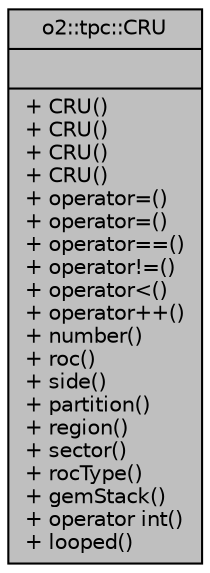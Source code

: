 digraph "o2::tpc::CRU"
{
 // INTERACTIVE_SVG=YES
  bgcolor="transparent";
  edge [fontname="Helvetica",fontsize="10",labelfontname="Helvetica",labelfontsize="10"];
  node [fontname="Helvetica",fontsize="10",shape=record];
  Node1 [label="{o2::tpc::CRU\n||+ CRU()\l+ CRU()\l+ CRU()\l+ CRU()\l+ operator=()\l+ operator=()\l+ operator==()\l+ operator!=()\l+ operator\<()\l+ operator++()\l+ number()\l+ roc()\l+ side()\l+ partition()\l+ region()\l+ sector()\l+ rocType()\l+ gemStack()\l+ operator int()\l+ looped()\l}",height=0.2,width=0.4,color="black", fillcolor="grey75", style="filled", fontcolor="black"];
}
